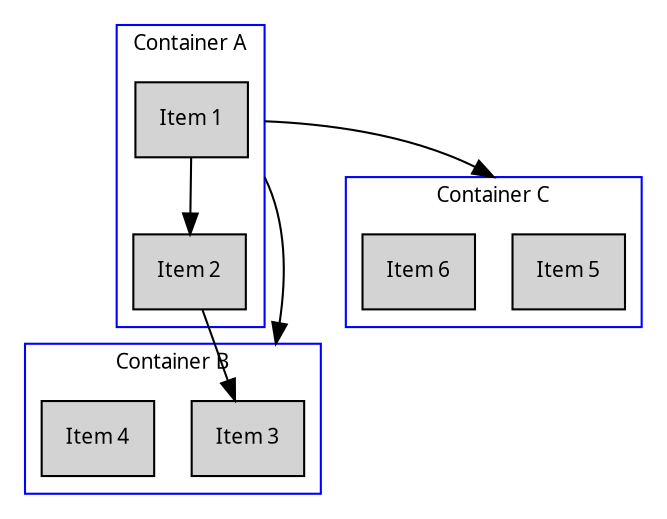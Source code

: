 # https://stackoverflow.com/questions/2012036/graphviz-how-to-connect-subgraphs

digraph G {

    graph [fontsize=10 fontname="Verdana" compound=true];
    node [shape=record fontsize=10 fontname="Verdana"];

    subgraph cluster_0 {
        node [style=filled];
        "Item 1" "Item 2";
        label = "Container A";
        color=blue;
    }

    subgraph cluster_1 {
        node [style=filled];
        "Item 3" "Item 4";
        label = "Container B";
        color=blue;
    }

    subgraph cluster_2 {
        node [style=filled];
        "Item 5" "Item 6";
        label = "Container C";
        color=blue;
    }

    // Edges between nodes render fine
    "Item 1" -> "Item 2";
    "Item 2" -> "Item 3";

    // Edges that directly connect one cluster to another
    "Item 1" -> "Item 3" [ltail=cluster_0 lhead=cluster_1];
    "Item 1" -> "Item 5" [ltail=cluster_0 lhead=cluster_2];
}
